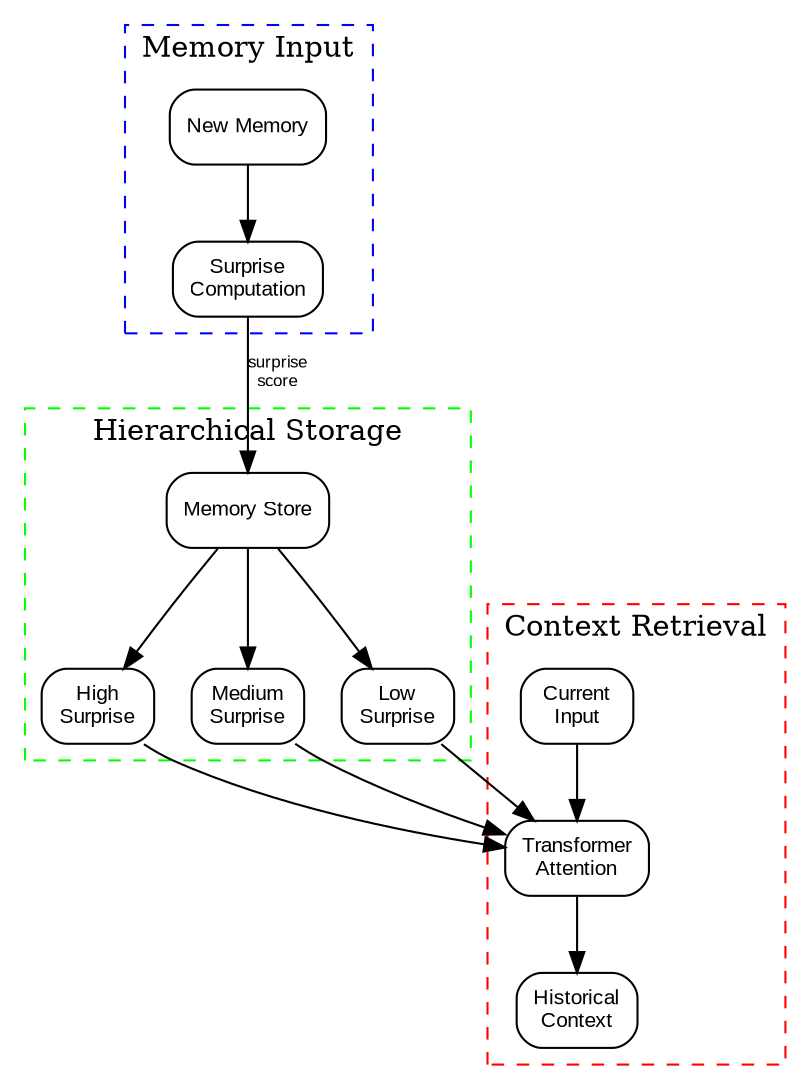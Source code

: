 digraph G {
    rankdir=TB;
    node [shape=box, style=rounded, fontname="Arial", fontsize=10];
    edge [fontname="Arial", fontsize=8];
    
    subgraph cluster_input {
        label="Memory Input";
        style=dashed;
        color=blue;
        
        new_memory [label="New Memory"];
        surprise [label="Surprise\nComputation"];
        
        new_memory -> surprise;
    }
    
    subgraph cluster_storage {
        label="Hierarchical Storage";
        style=dashed;
        color=green;
        
        store [label="Memory Store"];
        {
            rank=same;
            high [label="High\nSurprise"];
            med [label="Medium\nSurprise"];
            low [label="Low\nSurprise"];
        }
        
        store -> high;
        store -> med;
        store -> low;
    }
    
    subgraph cluster_retrieval {
        label="Context Retrieval";
        style=dashed;
        color=red;
        
        query [label="Current\nInput"];
        attention [label="Transformer\nAttention"];
        context [label="Historical\nContext"];
        
        query -> attention;
        attention -> context;
    }
    
    surprise -> store [label="surprise\nscore"];
    high -> attention;
    med -> attention;
    low -> attention;
}
